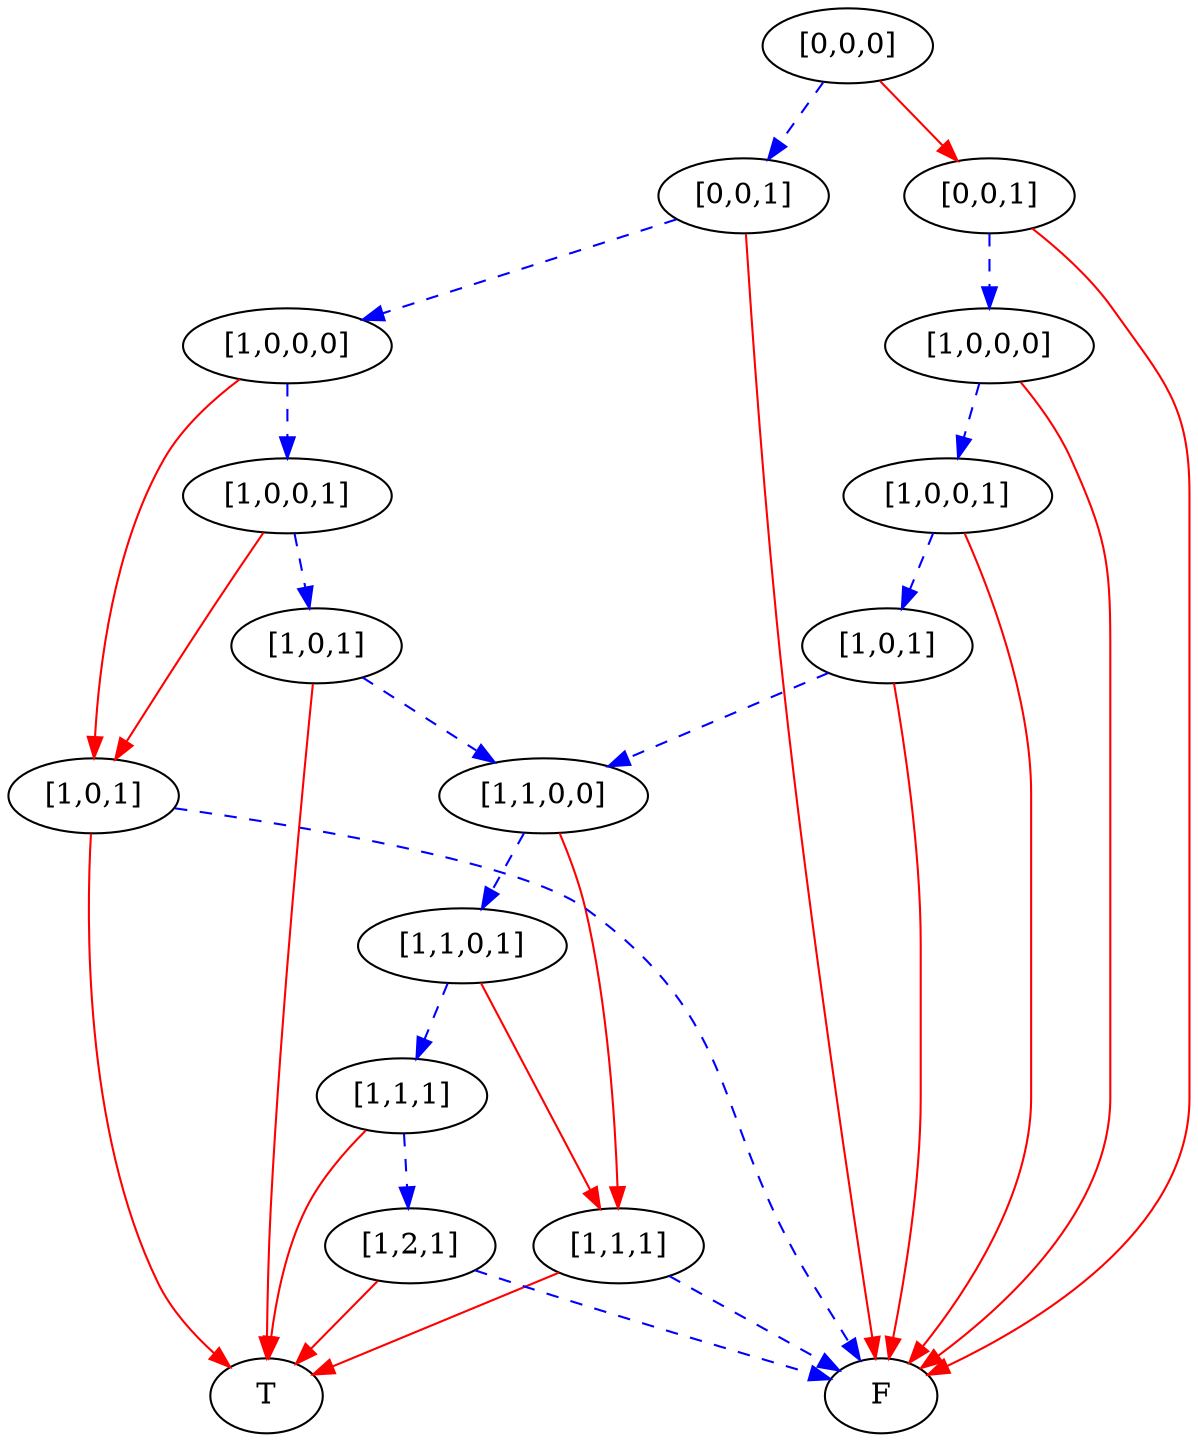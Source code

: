 digraph {
    1 [label=F];
    2 [label=T];
    3 [label="[1,1,1]"];
    4 [label="[1,2,1]"];
    5 [label="[1,1,1]"];
    6 [label="[1,1,0,1]"];
    7 [label="[1,1,0,0]"];
    8 [label="[1,0,1]"];
    9 [label="[1,0,0,1]"];
    10 [label="[1,0,0,0]"];
    11 [label="[0,0,1]"];
    12 [label="[1,0,1]"];
    13 [label="[1,0,1]"];
    14 [label="[1,0,0,1]"];
    15 [label="[1,0,0,0]"];
    16 [label="[0,0,1]"];
    17 [label="[0,0,0]"];
    3 -> 1 [style=dashed
           ,color=blue];
    3 -> 2 [color=red];
    4 -> 1 [style=dashed
           ,color=blue];
    4 -> 2 [color=red];
    5 -> 4 [style=dashed
           ,color=blue];
    5 -> 2 [color=red];
    6 -> 3 [color=red];
    6 -> 5 [style=dashed
           ,color=blue];
    7 -> 3 [color=red];
    7 -> 6 [style=dashed
           ,color=blue];
    8 -> 7 [style=dashed
           ,color=blue];
    8 -> 1 [color=red];
    9 -> 8 [style=dashed
           ,color=blue];
    9 -> 1 [color=red];
    10 -> 9 [style=dashed
            ,color=blue];
    10 -> 1 [color=red];
    11 -> 10 [style=dashed
             ,color=blue];
    11 -> 1 [color=red];
    12 -> 1 [style=dashed
            ,color=blue];
    12 -> 2 [color=red];
    13 -> 7 [style=dashed
            ,color=blue];
    13 -> 2 [color=red];
    14 -> 12 [color=red];
    14 -> 13 [style=dashed
             ,color=blue];
    15 -> 12 [color=red];
    15 -> 14 [style=dashed
             ,color=blue];
    16 -> 15 [style=dashed
             ,color=blue];
    16 -> 1 [color=red];
    17 -> 11 [color=red];
    17 -> 16 [style=dashed
             ,color=blue];
}